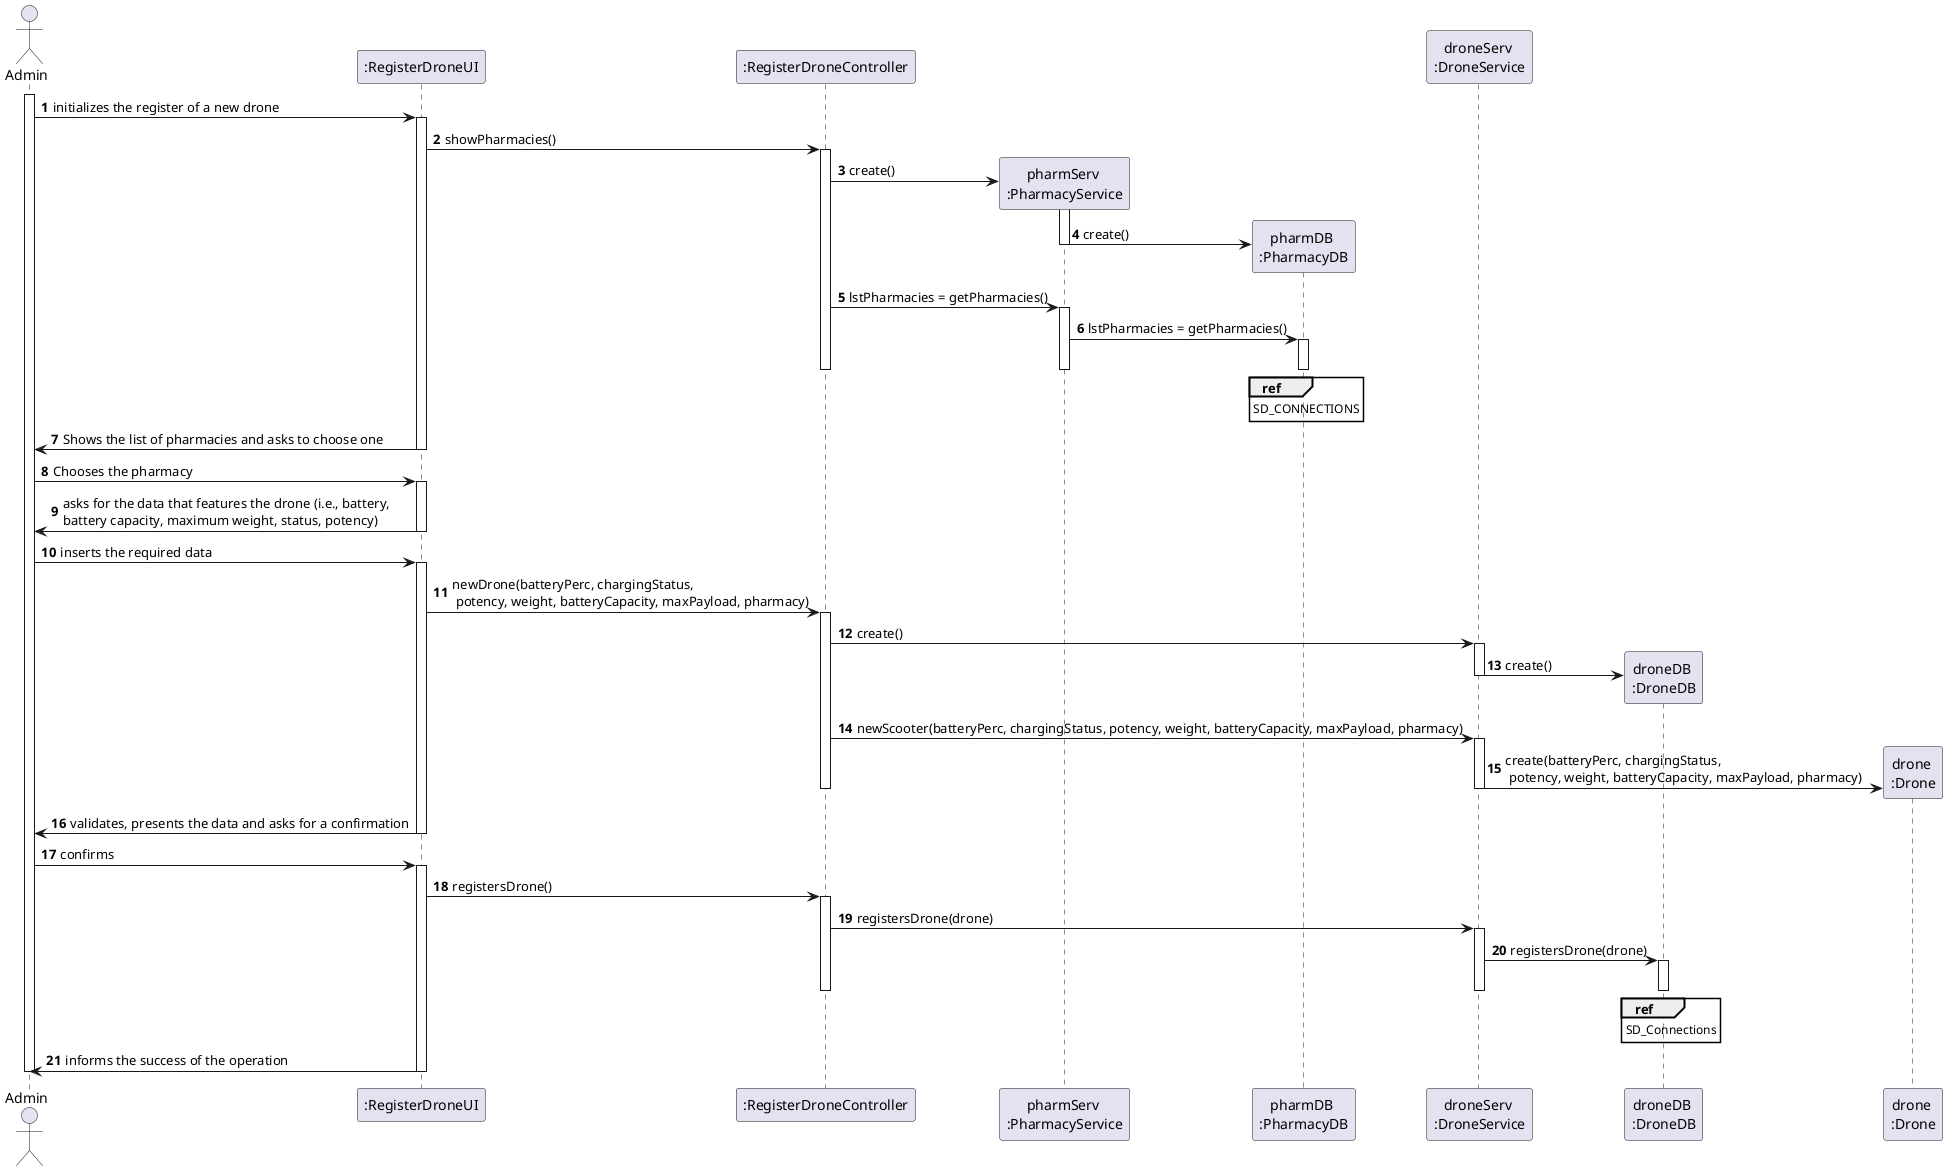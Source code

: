 @startuml
autonumber
actor "Admin" as ADMIN

participant ":RegisterDroneUI" as UI
participant ":RegisterDroneController" as CTRL
participant "pharmServ \n:PharmacyService" as PHS
participant "pharmDB \n:PharmacyDB" as PHDB
participant "droneServ \n:DroneService" as DS
participant "droneDB \n:DroneDB" as DDB
participant "drone \n:Drone" as D

activate ADMIN

ADMIN -> UI : initializes the register of a new drone
activate UI
UI -> CTRL : showPharmacies()
activate CTRL
CTRL -> PHS ** : create()
activate PHS
PHS -> PHDB ** : create()
deactivate PHS
CTRL -> PHS : lstPharmacies = getPharmacies()
activate PHS
PHS -> PHDB : lstPharmacies = getPharmacies()
activate PHDB
ref over PHDB
SD_CONNECTIONS
end ref
deactivate PHDB
deactivate PHS
deactivate CTRL
UI -> ADMIN : Shows the list of pharmacies and asks to choose one
deactivate UI

ADMIN -> UI : Chooses the pharmacy
activate UI
UI -> ADMIN : asks for the data that features the drone (i.e., battery, \nbattery capacity, maximum weight, status, potency)
deactivate UI

ADMIN -> UI : inserts the required data
activate UI
UI -> CTRL : newDrone(batteryPerc, chargingStatus,\n potency, weight, batteryCapacity, maxPayload, pharmacy)
activate CTRL

CTRL -> DS : create()
activate DS
DS -> DDB ** : create()
deactivate DS

CTRL -> DS : newScooter(batteryPerc, chargingStatus, potency, weight, batteryCapacity, maxPayload, pharmacy)
activate DS
DS -> D ** : create(batteryPerc, chargingStatus,\n potency, weight, batteryCapacity, maxPayload, pharmacy)
deactivate DS
deactivate CTRL


UI -> ADMIN : validates, presents the data and asks for a confirmation
deactivate UI

ADMIN -> UI : confirms
activate UI
UI -> CTRL : registersDrone()
activate CTRL
CTRL -> DS : registersDrone(drone)
activate DS
DS -> DDB : registersDrone(drone)
activate DDB
ref over DDB
SD_Connections
end ref
deactivate DDB
deactivate DS
deactivate CTRL
UI -> ADMIN : informs the success of the operation
deactivate UI

deactivate ADMIN

@enduml
